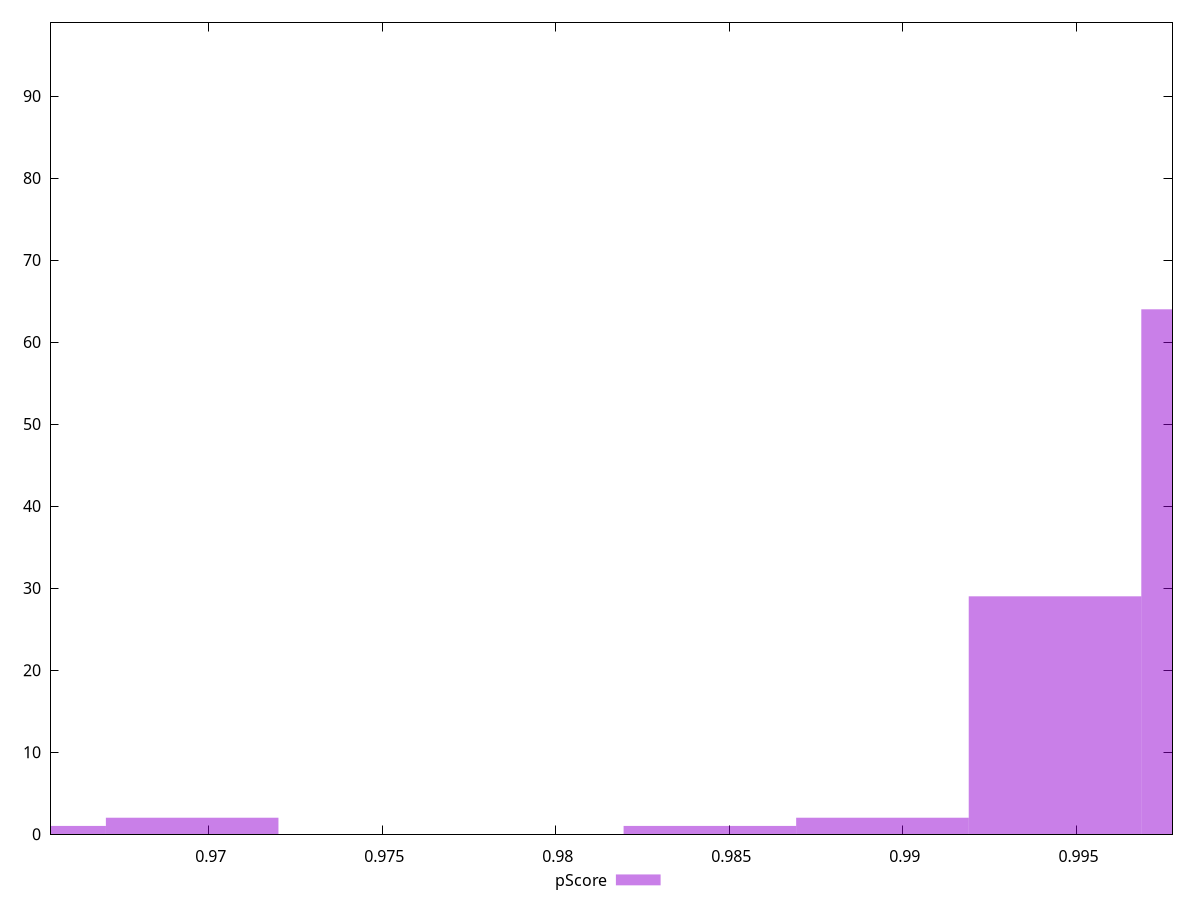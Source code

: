 reset

$pScore <<EOF
0.9695240440557477 2
0.9645521258811028 1
0.9993555531036168 64
0.994383634928972 29
0.9894117167543272 2
0.9844397985796822 1
EOF

set key outside below
set boxwidth 0.00497191817464486
set xrange [0.9654283374293349:0.9977685668505443]
set yrange [0:99]
set trange [0:99]
set style fill transparent solid 0.5 noborder
set terminal svg size 640, 490 enhanced background rgb 'white'
set output "report/report_00029_2021-02-24T13-36-40.390Z/first-contentful-paint/samples/card/pScore/histogram.svg"

plot $pScore title "pScore" with boxes

reset
